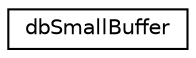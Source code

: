 digraph "Graphical Class Hierarchy"
{
 // INTERACTIVE_SVG=YES
 // LATEX_PDF_SIZE
  edge [fontname="Helvetica",fontsize="10",labelfontname="Helvetica",labelfontsize="10"];
  node [fontname="Helvetica",fontsize="10",shape=record];
  rankdir="LR";
  Node0 [label="dbSmallBuffer",height=0.2,width=0.4,color="black", fillcolor="white", style="filled",URL="$classdbSmallBuffer.html",tooltip=" "];
}
